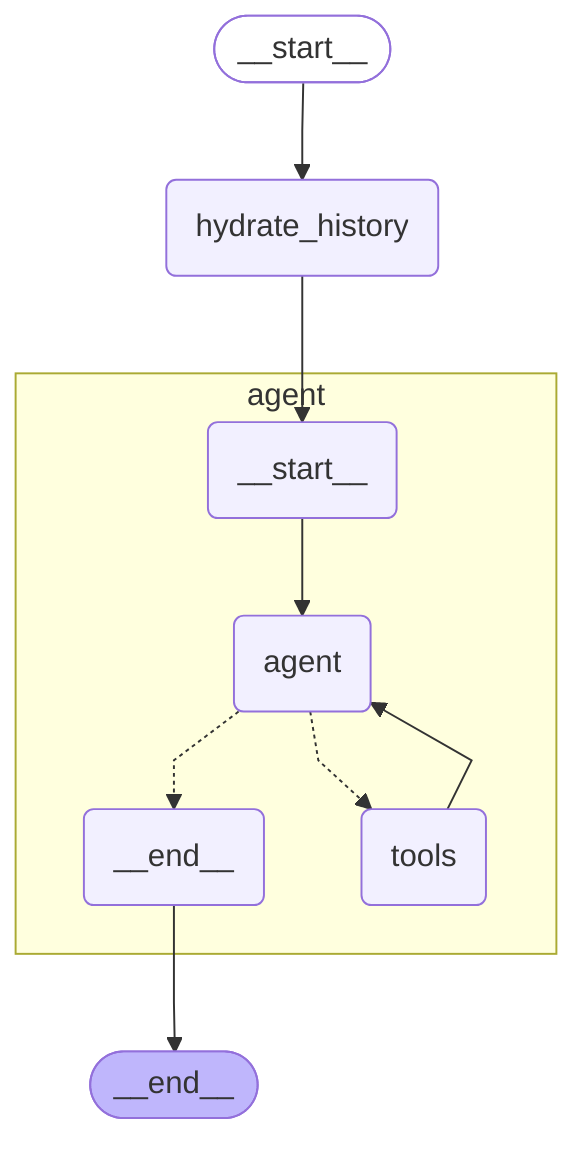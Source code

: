 ---
config:
  flowchart:
    curve: linear
---
graph TD;
	__start__([<p>__start__</p>]):::first
	hydrate_history(hydrate_history)
	__end__([<p>__end__</p>]):::last
	__start__ --> hydrate_history;
	agent___end__ --> __end__;
	hydrate_history --> agent___start__;
	subgraph agent
	agent___start__(<p>__start__</p>)
	agent_agent(agent)
	agent_tools(tools)
	agent___end__(<p>__end__</p>)
	agent___start__ --> agent_agent;
	agent_tools --> agent_agent;
	agent_agent -.-> agent_tools;
	agent_agent -.-> agent___end__;
	end
	classDef default fill:#f2f0ff,line-height:1.2
	classDef first fill-opacity:0
	classDef last fill:#bfb6fc